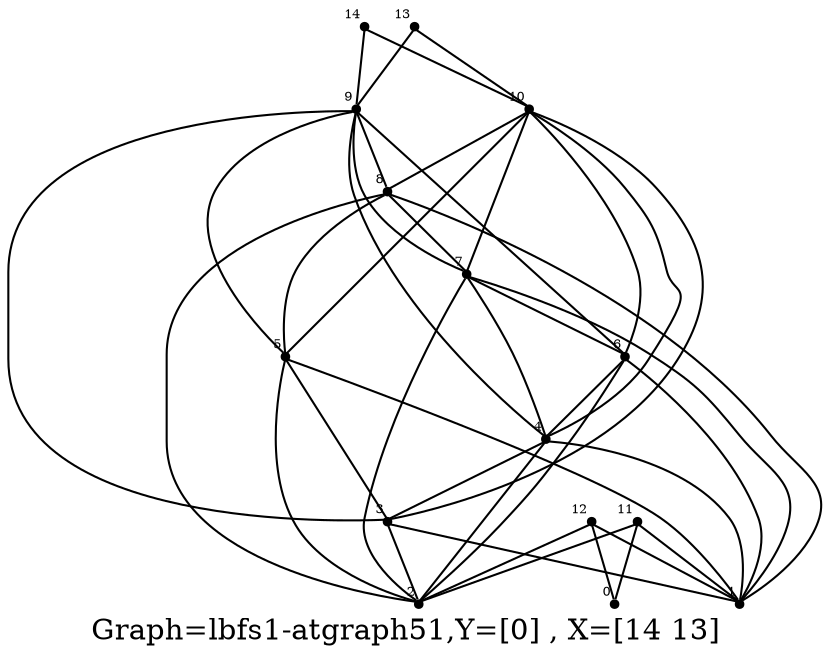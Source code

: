 /* Created by igraph 0.8.0-pre+0200568 */
graph {
  graph [
    label="Graph=lbfs1-atgraph51,Y=[0] , X=[14 13]  "
    labelloc=bottom
  ];
  0 [
    pos="5.000000,2.000000!"
    shape=point
    fontsize=6
    xlabel=0
  ];
  1 [
    pos="2.900000,3.000000!"
    shape=point
    fontsize=6
    xlabel=1
  ];
  2 [
    pos="3.000000,2.000000!"
    shape=point
    fontsize=6
    xlabel=2
  ];
  3 [
    pos="1.900000,5.000000!"
    shape=point
    fontsize=6
    xlabel=3
  ];
  4 [
    pos="2.000000,4.000000!"
    shape=point
    fontsize=6
    xlabel=4
  ];
  5 [
    pos="1.900000,3.000000!"
    shape=point
    fontsize=6
    xlabel=5
  ];
  6 [
    pos="2.000000,2.000000!"
    shape=point
    fontsize=6
    xlabel=6
  ];
  7 [
    pos="1.900000,1.000000!"
    shape=point
    fontsize=6
    xlabel=7
  ];
  8 [
    pos="2.000000,0.000000!"
    shape=point
    fontsize=6
    xlabel=8
  ];
  9 [
    pos="0.900000,3.000000!"
    shape=point
    fontsize=6
    xlabel=9
  ];
  10 [
    pos="1.000000,2.000000!"
    shape=point
    fontsize=6
    xlabel=10
  ];
  11 [
    pos="3.900000,3.000000!"
    shape=point
    fontsize=6
    xlabel=11
  ];
  12 [
    pos="4.000000,2.000000!"
    shape=point
    fontsize=6
    xlabel=12
  ];
  13 [
    pos="-0.100000,3.000000!"
    shape=point
    fontsize=6
    xlabel=13
  ];
  14 [
    pos="0.000000,2.000000!"
    shape=point
    fontsize=6
    xlabel=14
  ];

  11 -- 0;
  12 -- 0;
  11 -- 1;
  11 -- 2;
  12 -- 1;
  12 -- 2;
  13 -- 9;
  14 -- 9;
  13 -- 10;
  14 -- 10;
  3 -- 1;
  4 -- 1;
  5 -- 1;
  6 -- 1;
  7 -- 1;
  8 -- 1;
  3 -- 2;
  4 -- 2;
  5 -- 2;
  6 -- 2;
  7 -- 2;
  8 -- 2;
  4 -- 3;
  5 -- 3;
  9 -- 3;
  6 -- 4;
  7 -- 4;
  9 -- 4;
  8 -- 5;
  9 -- 5;
  7 -- 6;
  9 -- 6;
  8 -- 7;
  9 -- 7;
  9 -- 8;
  10 -- 3;
  10 -- 4;
  10 -- 5;
  10 -- 6;
  10 -- 7;
  10 -- 8;
}
